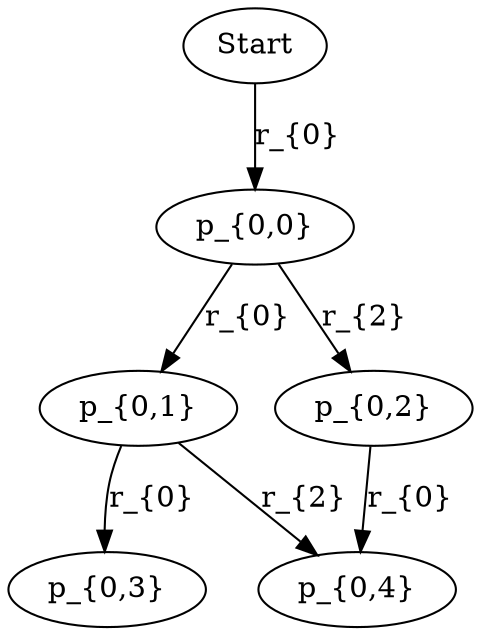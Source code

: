 digraph g {

// id = 0, graphName = Start
"0-0" [ shape=ellipse label="Start" ];
// id = 1, graphName = p_{0,0}
"1-0" [ shape=ellipse label="p_{0,0}" ];
// id = 3, graphName = p_{0,1}
"3-0" [ shape=ellipse label="p_{0,1}" ];
// id = 5, graphName = p_{0,2}
"5-0" [ shape=ellipse label="p_{0,2}" ];
// id = 7, graphName = p_{0,3}
"7-0" [ shape=ellipse label="p_{0,3}" ];
// id = 9, graphName = p_{0,4}
"9-0" [ shape=ellipse label="p_{0,4}" ];
// id = 2{ 'Start' }, 'Mark for conversion', { 'p_{0,0}' }
"0-0" -> "1-0" [ label="r_{0}" ];
// id = 4{ 'p_{0,0}' }, 'Mark for conversion', { 'p_{0,1}' }
"1-0" -> "3-0" [ label="r_{0}" ];
// id = 6{ 'p_{0,0}' }, 'reattachExternalEdge', { 'p_{0,2}' }
"1-0" -> "5-0" [ label="r_{2}" ];
// id = 8{ 'p_{0,1}' }, 'Mark for conversion', { 'p_{0,3}' }
"3-0" -> "7-0" [ label="r_{0}" ];
// id = 10{ 'p_{0,2}' }, 'Mark for conversion', { 'p_{0,4}' }
"5-0" -> "9-0" [ label="r_{0}" ];
// id = 11{ 'p_{0,1}' }, 'reattachExternalEdge', { 'p_{0,4}' }
"3-0" -> "9-0" [ label="r_{2}" ];
}
